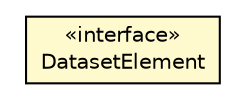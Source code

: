 #!/usr/local/bin/dot
#
# Class diagram 
# Generated by UMLGraph version 5.2 (http://www.umlgraph.org/)
#

digraph G {
	edge [fontname="Helvetica",fontsize=10,labelfontname="Helvetica",labelfontsize=10];
	node [fontname="Helvetica",fontsize=10,shape=plaintext];
	nodesep=0.25;
	ranksep=0.5;
	// it.unica.foresee.datasets.interfaces.DatasetElement
	c556 [label=<<table title="it.unica.foresee.datasets.interfaces.DatasetElement" border="0" cellborder="1" cellspacing="0" cellpadding="2" port="p" bgcolor="lemonChiffon" href="./DatasetElement.html">
		<tr><td><table border="0" cellspacing="0" cellpadding="1">
<tr><td align="center" balign="center"> &#171;interface&#187; </td></tr>
<tr><td align="center" balign="center"> DatasetElement </td></tr>
		</table></td></tr>
		</table>>, fontname="Helvetica", fontcolor="black", fontsize=10.0];
}

